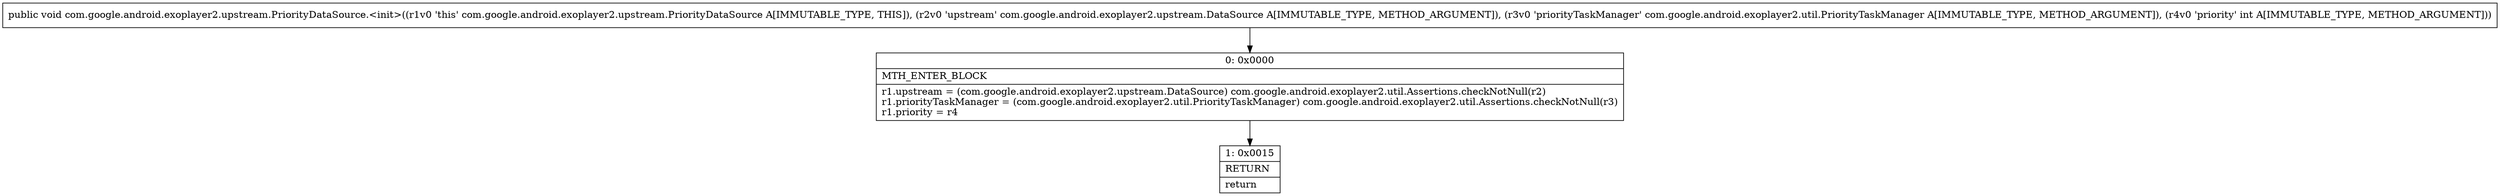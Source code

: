 digraph "CFG forcom.google.android.exoplayer2.upstream.PriorityDataSource.\<init\>(Lcom\/google\/android\/exoplayer2\/upstream\/DataSource;Lcom\/google\/android\/exoplayer2\/util\/PriorityTaskManager;I)V" {
Node_0 [shape=record,label="{0\:\ 0x0000|MTH_ENTER_BLOCK\l|r1.upstream = (com.google.android.exoplayer2.upstream.DataSource) com.google.android.exoplayer2.util.Assertions.checkNotNull(r2)\lr1.priorityTaskManager = (com.google.android.exoplayer2.util.PriorityTaskManager) com.google.android.exoplayer2.util.Assertions.checkNotNull(r3)\lr1.priority = r4\l}"];
Node_1 [shape=record,label="{1\:\ 0x0015|RETURN\l|return\l}"];
MethodNode[shape=record,label="{public void com.google.android.exoplayer2.upstream.PriorityDataSource.\<init\>((r1v0 'this' com.google.android.exoplayer2.upstream.PriorityDataSource A[IMMUTABLE_TYPE, THIS]), (r2v0 'upstream' com.google.android.exoplayer2.upstream.DataSource A[IMMUTABLE_TYPE, METHOD_ARGUMENT]), (r3v0 'priorityTaskManager' com.google.android.exoplayer2.util.PriorityTaskManager A[IMMUTABLE_TYPE, METHOD_ARGUMENT]), (r4v0 'priority' int A[IMMUTABLE_TYPE, METHOD_ARGUMENT])) }"];
MethodNode -> Node_0;
Node_0 -> Node_1;
}


